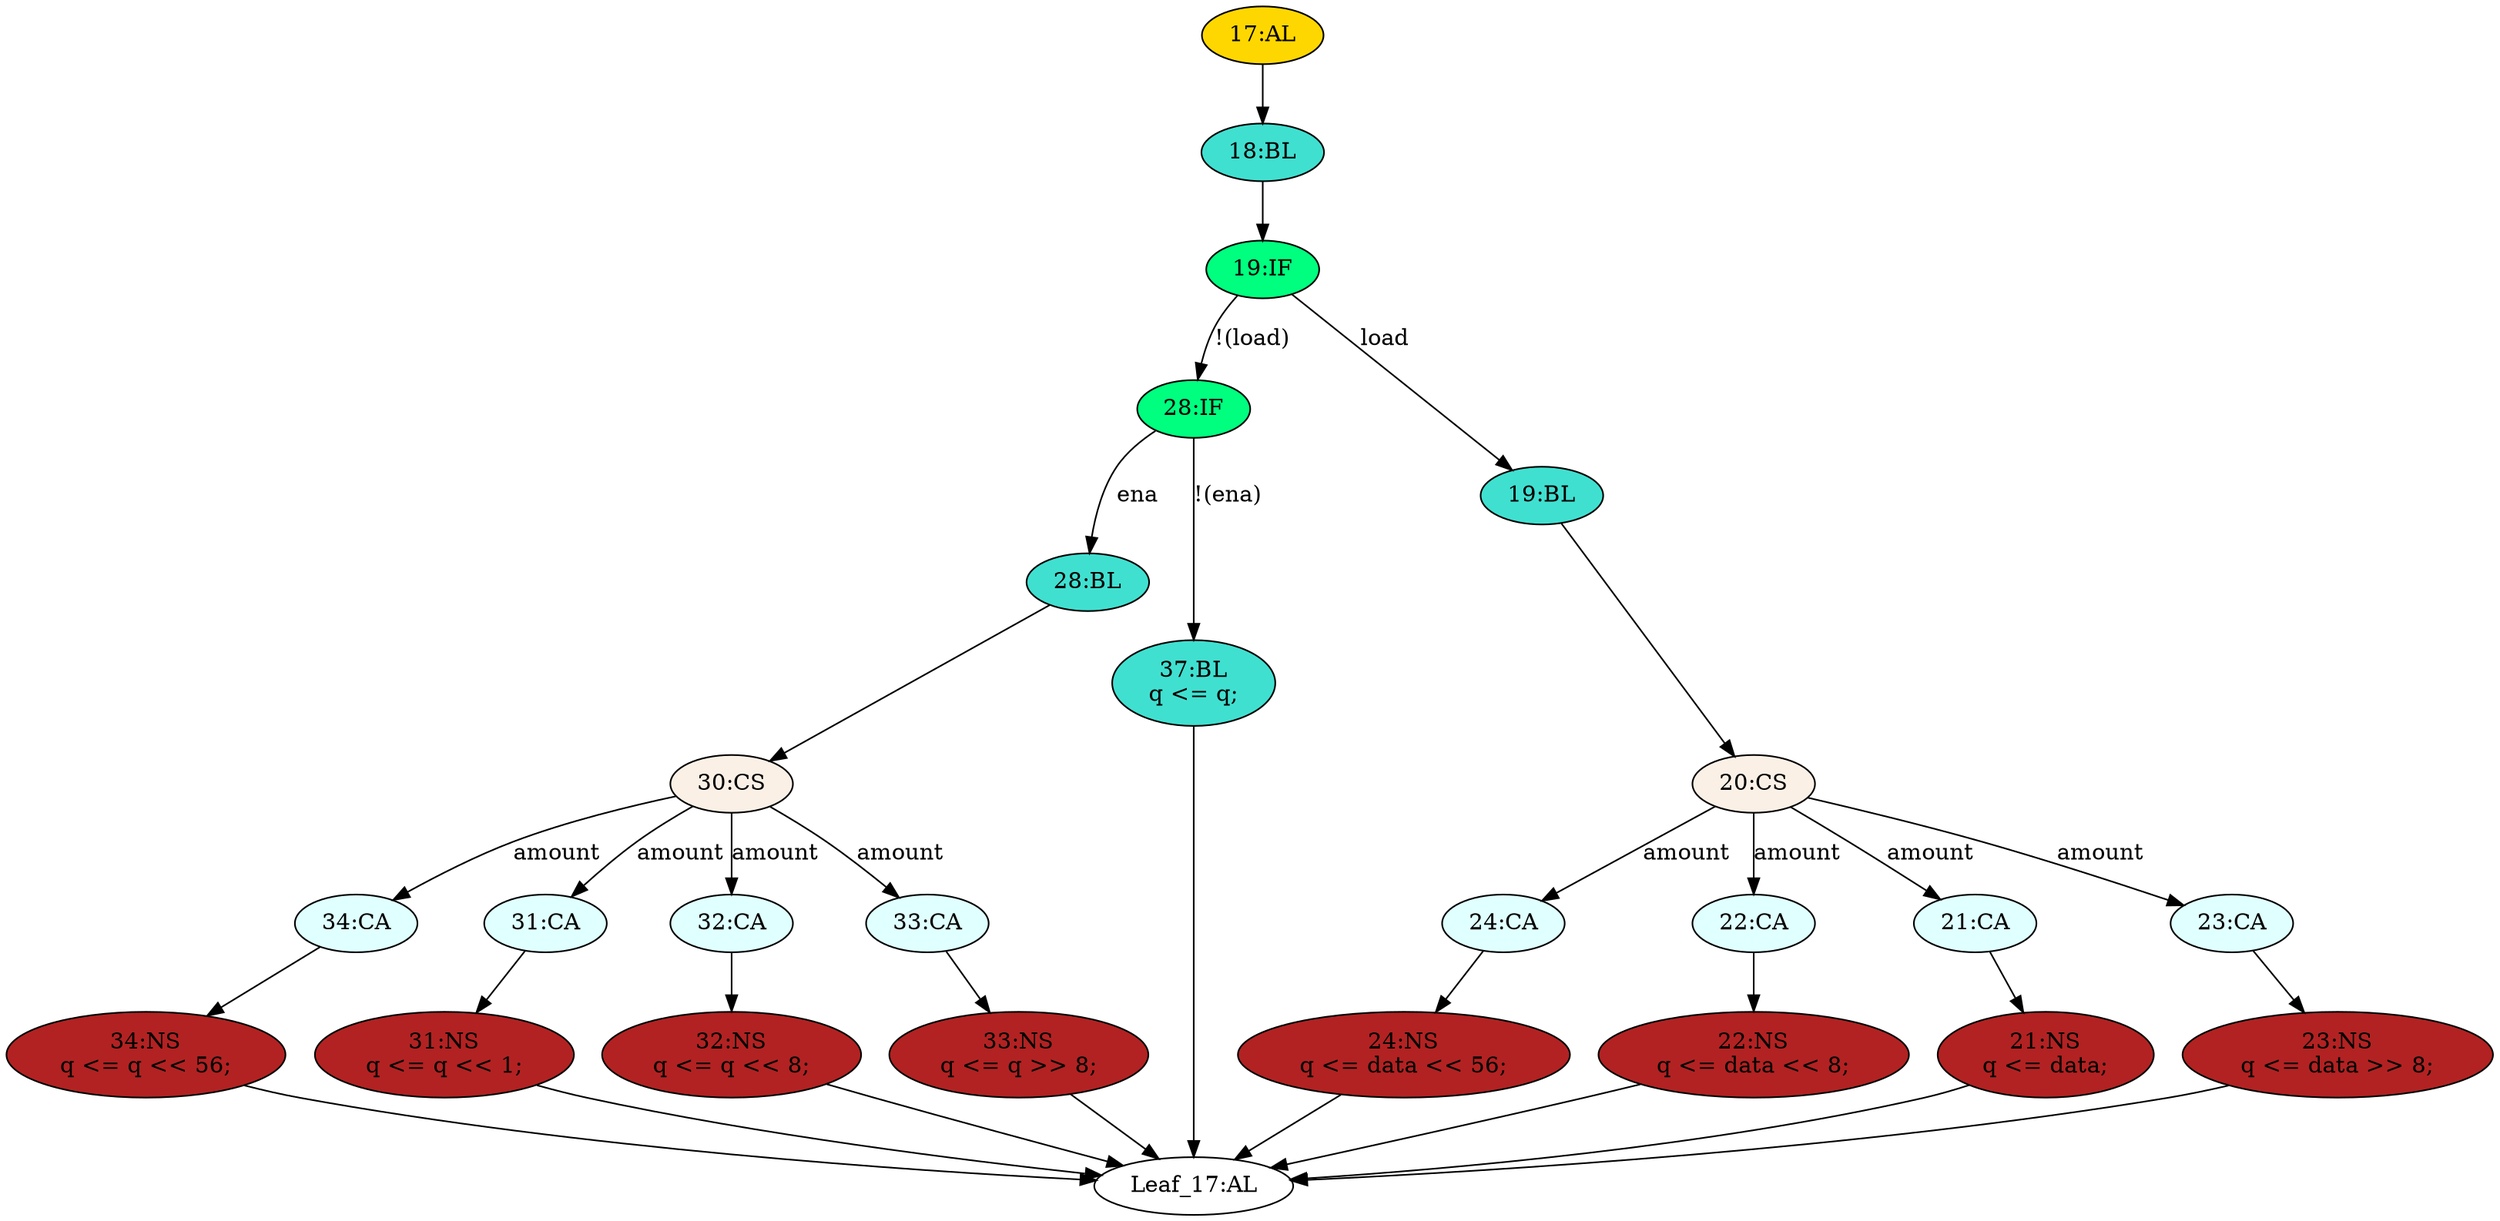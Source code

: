 strict digraph "" {
	node [label="\N"];
	"17:AL"	[ast="<pyverilog.vparser.ast.Always object at 0x7f47ae8a1110>",
		clk_sens=True,
		fillcolor=gold,
		label="17:AL",
		sens="['clk']",
		statements="[]",
		style=filled,
		typ=Always,
		use_var="['load', 'ena', 'amount', 'data', 'q']"];
	"18:BL"	[ast="<pyverilog.vparser.ast.Block object at 0x7f47ae8a13d0>",
		fillcolor=turquoise,
		label="18:BL",
		statements="[]",
		style=filled,
		typ=Block];
	"17:AL" -> "18:BL"	[cond="[]",
		lineno=None];
	"24:CA"	[ast="<pyverilog.vparser.ast.Case object at 0x7f47ae8a8d90>",
		fillcolor=lightcyan,
		label="24:CA",
		statements="[]",
		style=filled,
		typ=Case];
	"24:NS"	[ast="<pyverilog.vparser.ast.NonblockingSubstitution object at 0x7f47ae8a8e10>",
		fillcolor=firebrick,
		label="24:NS
q <= data << 56;",
		statements="[<pyverilog.vparser.ast.NonblockingSubstitution object at 0x7f47ae8a8e10>]",
		style=filled,
		typ=NonblockingSubstitution];
	"24:CA" -> "24:NS"	[cond="[]",
		lineno=None];
	"32:NS"	[ast="<pyverilog.vparser.ast.NonblockingSubstitution object at 0x7f47ae8a1e10>",
		fillcolor=firebrick,
		label="32:NS
q <= q << 8;",
		statements="[<pyverilog.vparser.ast.NonblockingSubstitution object at 0x7f47ae8a1e10>]",
		style=filled,
		typ=NonblockingSubstitution];
	"Leaf_17:AL"	[def_var="['q']",
		label="Leaf_17:AL"];
	"32:NS" -> "Leaf_17:AL"	[cond="[]",
		lineno=None];
	"23:NS"	[ast="<pyverilog.vparser.ast.NonblockingSubstitution object at 0x7f47ae8a8b90>",
		fillcolor=firebrick,
		label="23:NS
q <= data >> 8;",
		statements="[<pyverilog.vparser.ast.NonblockingSubstitution object at 0x7f47ae8a8b90>]",
		style=filled,
		typ=NonblockingSubstitution];
	"23:NS" -> "Leaf_17:AL"	[cond="[]",
		lineno=None];
	"28:IF"	[ast="<pyverilog.vparser.ast.IfStatement object at 0x7f47ae8a17d0>",
		fillcolor=springgreen,
		label="28:IF",
		statements="[]",
		style=filled,
		typ=IfStatement];
	"28:BL"	[ast="<pyverilog.vparser.ast.Block object at 0x7f47ae8a1a10>",
		fillcolor=turquoise,
		label="28:BL",
		statements="[]",
		style=filled,
		typ=Block];
	"28:IF" -> "28:BL"	[cond="['ena']",
		label=ena,
		lineno=28];
	"37:BL"	[ast="<pyverilog.vparser.ast.Block object at 0x7f47ae8a1810>",
		fillcolor=turquoise,
		label="37:BL
q <= q;",
		statements="[<pyverilog.vparser.ast.NonblockingSubstitution object at 0x7f47ae8a1850>]",
		style=filled,
		typ=Block];
	"28:IF" -> "37:BL"	[cond="['ena']",
		label="!(ena)",
		lineno=28];
	"31:NS"	[ast="<pyverilog.vparser.ast.NonblockingSubstitution object at 0x7f47ae8a1b90>",
		fillcolor=firebrick,
		label="31:NS
q <= q << 1;",
		statements="[<pyverilog.vparser.ast.NonblockingSubstitution object at 0x7f47ae8a1b90>]",
		style=filled,
		typ=NonblockingSubstitution];
	"31:NS" -> "Leaf_17:AL"	[cond="[]",
		lineno=None];
	"19:IF"	[ast="<pyverilog.vparser.ast.IfStatement object at 0x7f47ae8a1410>",
		fillcolor=springgreen,
		label="19:IF",
		statements="[]",
		style=filled,
		typ=IfStatement];
	"18:BL" -> "19:IF"	[cond="[]",
		lineno=None];
	"34:CA"	[ast="<pyverilog.vparser.ast.Case object at 0x7f47ae8a82d0>",
		fillcolor=lightcyan,
		label="34:CA",
		statements="[]",
		style=filled,
		typ=Case];
	"34:NS"	[ast="<pyverilog.vparser.ast.NonblockingSubstitution object at 0x7f47ae8a8350>",
		fillcolor=firebrick,
		label="34:NS
q <= q << 56;",
		statements="[<pyverilog.vparser.ast.NonblockingSubstitution object at 0x7f47ae8a8350>]",
		style=filled,
		typ=NonblockingSubstitution];
	"34:CA" -> "34:NS"	[cond="[]",
		lineno=None];
	"30:CS"	[ast="<pyverilog.vparser.ast.CaseStatement object at 0x7f47ae8a1a50>",
		fillcolor=linen,
		label="30:CS",
		statements="[]",
		style=filled,
		typ=CaseStatement];
	"30:CS" -> "34:CA"	[cond="['amount']",
		label=amount,
		lineno=30];
	"31:CA"	[ast="<pyverilog.vparser.ast.Case object at 0x7f47ae8a1b10>",
		fillcolor=lightcyan,
		label="31:CA",
		statements="[]",
		style=filled,
		typ=Case];
	"30:CS" -> "31:CA"	[cond="['amount']",
		label=amount,
		lineno=30];
	"32:CA"	[ast="<pyverilog.vparser.ast.Case object at 0x7f47ae8a1d90>",
		fillcolor=lightcyan,
		label="32:CA",
		statements="[]",
		style=filled,
		typ=Case];
	"30:CS" -> "32:CA"	[cond="['amount']",
		label=amount,
		lineno=30];
	"33:CA"	[ast="<pyverilog.vparser.ast.Case object at 0x7f47ae8a8050>",
		fillcolor=lightcyan,
		label="33:CA",
		statements="[]",
		style=filled,
		typ=Case];
	"30:CS" -> "33:CA"	[cond="['amount']",
		label=amount,
		lineno=30];
	"19:BL"	[ast="<pyverilog.vparser.ast.Block object at 0x7f47ae8a85d0>",
		fillcolor=turquoise,
		label="19:BL",
		statements="[]",
		style=filled,
		typ=Block];
	"20:CS"	[ast="<pyverilog.vparser.ast.CaseStatement object at 0x7f47ae8a8610>",
		fillcolor=linen,
		label="20:CS",
		statements="[]",
		style=filled,
		typ=CaseStatement];
	"19:BL" -> "20:CS"	[cond="[]",
		lineno=None];
	"20:CS" -> "24:CA"	[cond="['amount']",
		label=amount,
		lineno=20];
	"22:CA"	[ast="<pyverilog.vparser.ast.Case object at 0x7f47ae8a8890>",
		fillcolor=lightcyan,
		label="22:CA",
		statements="[]",
		style=filled,
		typ=Case];
	"20:CS" -> "22:CA"	[cond="['amount']",
		label=amount,
		lineno=20];
	"21:CA"	[ast="<pyverilog.vparser.ast.Case object at 0x7f47ae8a8690>",
		fillcolor=lightcyan,
		label="21:CA",
		statements="[]",
		style=filled,
		typ=Case];
	"20:CS" -> "21:CA"	[cond="['amount']",
		label=amount,
		lineno=20];
	"23:CA"	[ast="<pyverilog.vparser.ast.Case object at 0x7f47ae8a8b10>",
		fillcolor=lightcyan,
		label="23:CA",
		statements="[]",
		style=filled,
		typ=Case];
	"20:CS" -> "23:CA"	[cond="['amount']",
		label=amount,
		lineno=20];
	"22:NS"	[ast="<pyverilog.vparser.ast.NonblockingSubstitution object at 0x7f47ae8a8910>",
		fillcolor=firebrick,
		label="22:NS
q <= data << 8;",
		statements="[<pyverilog.vparser.ast.NonblockingSubstitution object at 0x7f47ae8a8910>]",
		style=filled,
		typ=NonblockingSubstitution];
	"22:NS" -> "Leaf_17:AL"	[cond="[]",
		lineno=None];
	"34:NS" -> "Leaf_17:AL"	[cond="[]",
		lineno=None];
	"28:BL" -> "30:CS"	[cond="[]",
		lineno=None];
	"22:CA" -> "22:NS"	[cond="[]",
		lineno=None];
	"31:CA" -> "31:NS"	[cond="[]",
		lineno=None];
	"19:IF" -> "28:IF"	[cond="['load']",
		label="!(load)",
		lineno=19];
	"19:IF" -> "19:BL"	[cond="['load']",
		label=load,
		lineno=19];
	"21:NS"	[ast="<pyverilog.vparser.ast.NonblockingSubstitution object at 0x7f47ae8a8710>",
		fillcolor=firebrick,
		label="21:NS
q <= data;",
		statements="[<pyverilog.vparser.ast.NonblockingSubstitution object at 0x7f47ae8a8710>]",
		style=filled,
		typ=NonblockingSubstitution];
	"21:CA" -> "21:NS"	[cond="[]",
		lineno=None];
	"32:CA" -> "32:NS"	[cond="[]",
		lineno=None];
	"24:NS" -> "Leaf_17:AL"	[cond="[]",
		lineno=None];
	"33:NS"	[ast="<pyverilog.vparser.ast.NonblockingSubstitution object at 0x7f47ae8a80d0>",
		fillcolor=firebrick,
		label="33:NS
q <= q >> 8;",
		statements="[<pyverilog.vparser.ast.NonblockingSubstitution object at 0x7f47ae8a80d0>]",
		style=filled,
		typ=NonblockingSubstitution];
	"33:NS" -> "Leaf_17:AL"	[cond="[]",
		lineno=None];
	"33:CA" -> "33:NS"	[cond="[]",
		lineno=None];
	"23:CA" -> "23:NS"	[cond="[]",
		lineno=None];
	"37:BL" -> "Leaf_17:AL"	[cond="[]",
		lineno=None];
	"21:NS" -> "Leaf_17:AL"	[cond="[]",
		lineno=None];
}
